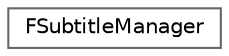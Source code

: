 digraph "Graphical Class Hierarchy"
{
 // INTERACTIVE_SVG=YES
 // LATEX_PDF_SIZE
  bgcolor="transparent";
  edge [fontname=Helvetica,fontsize=10,labelfontname=Helvetica,labelfontsize=10];
  node [fontname=Helvetica,fontsize=10,shape=box,height=0.2,width=0.4];
  rankdir="LR";
  Node0 [id="Node000000",label="FSubtitleManager",height=0.2,width=0.4,color="grey40", fillcolor="white", style="filled",URL="$d6/d6a/classFSubtitleManager.html",tooltip="Subtitle manager."];
}
